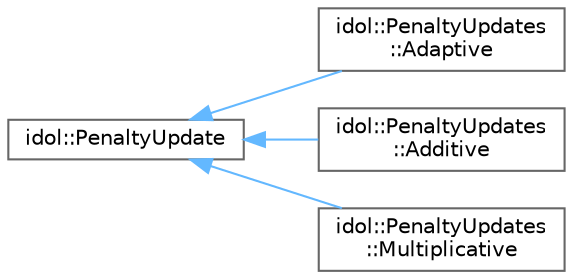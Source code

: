 digraph "Graphical Class Hierarchy"
{
 // LATEX_PDF_SIZE
  bgcolor="transparent";
  edge [fontname=Helvetica,fontsize=10,labelfontname=Helvetica,labelfontsize=10];
  node [fontname=Helvetica,fontsize=10,shape=box,height=0.2,width=0.4];
  rankdir="LR";
  Node0 [id="Node000000",label="idol::PenaltyUpdate",height=0.2,width=0.4,color="grey40", fillcolor="white", style="filled",URL="$classidol_1_1PenaltyUpdate.html",tooltip=" "];
  Node0 -> Node1 [id="edge162_Node000000_Node000001",dir="back",color="steelblue1",style="solid",tooltip=" "];
  Node1 [id="Node000001",label="idol::PenaltyUpdates\l::Adaptive",height=0.2,width=0.4,color="grey40", fillcolor="white", style="filled",URL="$classidol_1_1PenaltyUpdates_1_1Adaptive.html",tooltip=" "];
  Node0 -> Node2 [id="edge163_Node000000_Node000002",dir="back",color="steelblue1",style="solid",tooltip=" "];
  Node2 [id="Node000002",label="idol::PenaltyUpdates\l::Additive",height=0.2,width=0.4,color="grey40", fillcolor="white", style="filled",URL="$classidol_1_1PenaltyUpdates_1_1Additive.html",tooltip=" "];
  Node0 -> Node3 [id="edge164_Node000000_Node000003",dir="back",color="steelblue1",style="solid",tooltip=" "];
  Node3 [id="Node000003",label="idol::PenaltyUpdates\l::Multiplicative",height=0.2,width=0.4,color="grey40", fillcolor="white", style="filled",URL="$classidol_1_1PenaltyUpdates_1_1Multiplicative.html",tooltip=" "];
}
